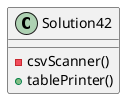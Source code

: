 @startuml
'https://plantuml.com/sequence-diagram

class Solution42{

    -csvScanner()
    +tablePrinter()


}

@enduml